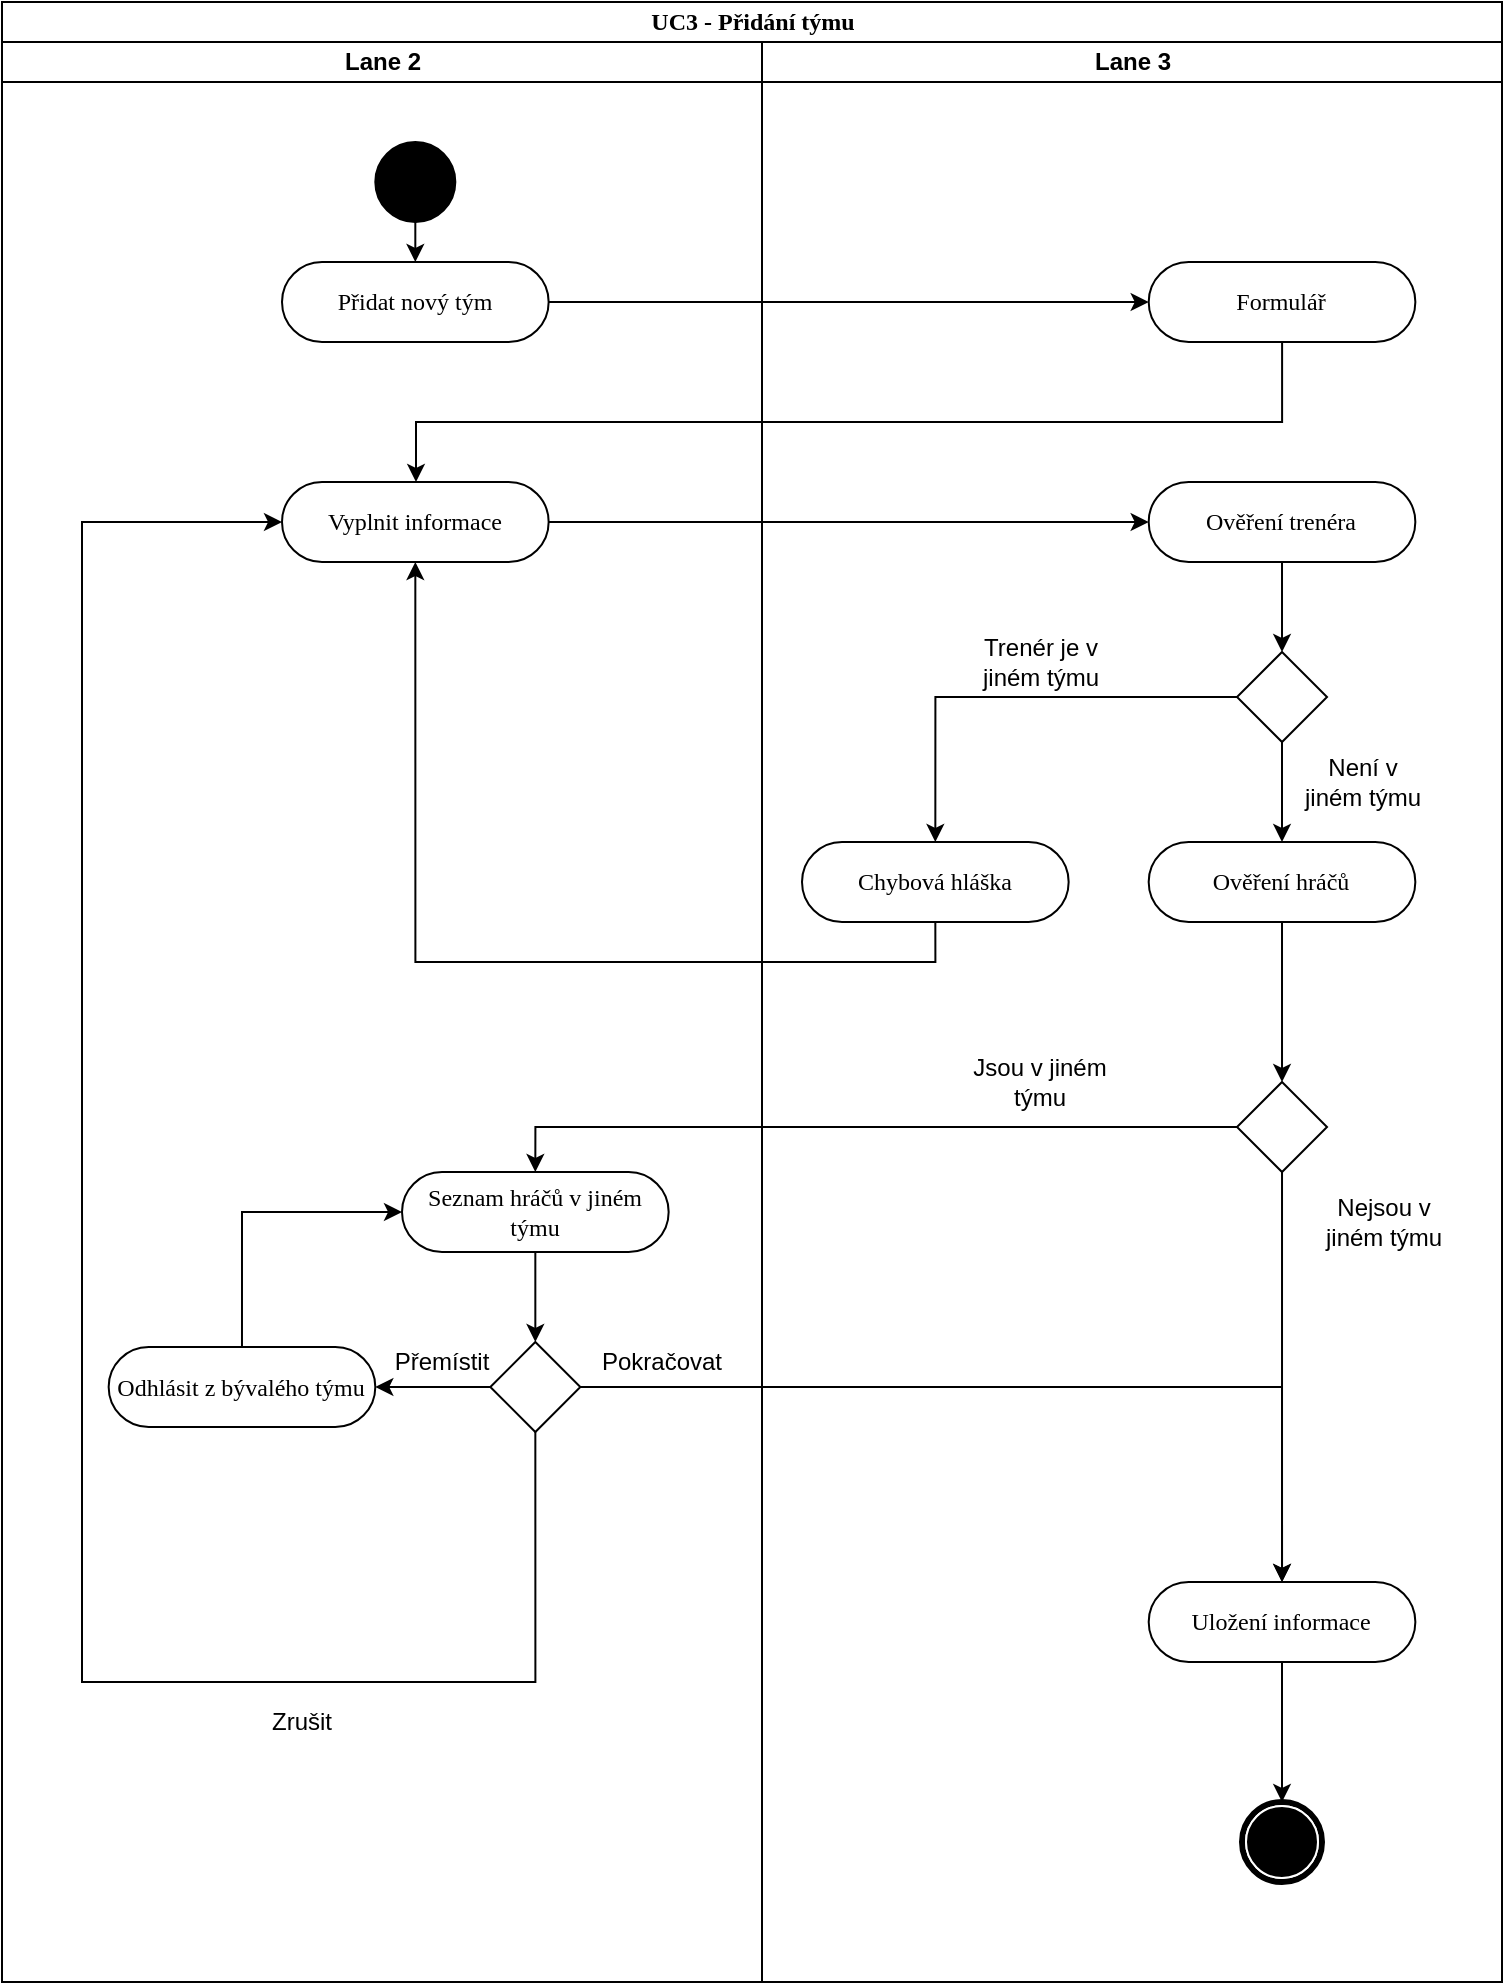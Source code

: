 <mxfile version="14.1.1" type="github">
  <diagram name="Page-1" id="0783ab3e-0a74-02c8-0abd-f7b4e66b4bec">
    <mxGraphModel dx="1422" dy="794" grid="1" gridSize="10" guides="1" tooltips="1" connect="1" arrows="1" fold="1" page="1" pageScale="1" pageWidth="850" pageHeight="1100" background="#ffffff" math="0" shadow="0">
      <root>
        <mxCell id="0" />
        <mxCell id="1" parent="0" />
        <mxCell id="1c1d494c118603dd-1" value="UC3 - Přidání týmu" style="swimlane;html=1;childLayout=stackLayout;startSize=20;rounded=0;shadow=0;comic=0;labelBackgroundColor=none;strokeWidth=1;fontFamily=Verdana;fontSize=12;align=center;" parent="1" vertex="1">
          <mxGeometry x="40" y="20" width="750" height="990" as="geometry" />
        </mxCell>
        <mxCell id="bf48zWtr6IkKo6rd0Vpl-6" value="" style="edgeStyle=orthogonalEdgeStyle;rounded=0;orthogonalLoop=1;jettySize=auto;html=1;" parent="1c1d494c118603dd-1" source="bf48zWtr6IkKo6rd0Vpl-2" target="bf48zWtr6IkKo6rd0Vpl-5" edge="1">
          <mxGeometry relative="1" as="geometry">
            <Array as="points">
              <mxPoint x="640" y="210" />
              <mxPoint x="207" y="210" />
            </Array>
          </mxGeometry>
        </mxCell>
        <mxCell id="bf48zWtr6IkKo6rd0Vpl-3" value="" style="edgeStyle=orthogonalEdgeStyle;rounded=0;orthogonalLoop=1;jettySize=auto;html=1;" parent="1c1d494c118603dd-1" source="bf48zWtr6IkKo6rd0Vpl-1" target="bf48zWtr6IkKo6rd0Vpl-2" edge="1">
          <mxGeometry relative="1" as="geometry" />
        </mxCell>
        <mxCell id="UaZL2YHlJumYdDZByKz9-1" style="edgeStyle=orthogonalEdgeStyle;rounded=0;orthogonalLoop=1;jettySize=auto;html=1;exitX=1;exitY=0.5;exitDx=0;exitDy=0;entryX=0;entryY=0.5;entryDx=0;entryDy=0;" edge="1" parent="1c1d494c118603dd-1" source="bf48zWtr6IkKo6rd0Vpl-5" target="bf48zWtr6IkKo6rd0Vpl-11">
          <mxGeometry relative="1" as="geometry" />
        </mxCell>
        <mxCell id="1c1d494c118603dd-3" value="Lane 2" style="swimlane;html=1;startSize=20;" parent="1c1d494c118603dd-1" vertex="1">
          <mxGeometry y="20" width="380" height="970" as="geometry" />
        </mxCell>
        <mxCell id="60571a20871a0731-4" value="" style="ellipse;whiteSpace=wrap;html=1;rounded=0;shadow=0;comic=0;labelBackgroundColor=none;strokeWidth=1;fillColor=#000000;fontFamily=Verdana;fontSize=12;align=center;" parent="1c1d494c118603dd-3" vertex="1">
          <mxGeometry x="186.66" y="50" width="40" height="40" as="geometry" />
        </mxCell>
        <mxCell id="bf48zWtr6IkKo6rd0Vpl-5" value="Vyplnit informace" style="rounded=1;whiteSpace=wrap;html=1;shadow=0;comic=0;labelBackgroundColor=none;strokeWidth=1;fontFamily=Verdana;fontSize=12;align=center;arcSize=50;" parent="1c1d494c118603dd-3" vertex="1">
          <mxGeometry x="140" y="220" width="133.33" height="40" as="geometry" />
        </mxCell>
        <mxCell id="bf48zWtr6IkKo6rd0Vpl-1" value="Přidat nový tým" style="rounded=1;whiteSpace=wrap;html=1;shadow=0;comic=0;labelBackgroundColor=none;strokeWidth=1;fontFamily=Verdana;fontSize=12;align=center;arcSize=50;" parent="1c1d494c118603dd-3" vertex="1">
          <mxGeometry x="140" y="110" width="133.33" height="40" as="geometry" />
        </mxCell>
        <mxCell id="bf48zWtr6IkKo6rd0Vpl-4" style="edgeStyle=orthogonalEdgeStyle;rounded=0;orthogonalLoop=1;jettySize=auto;html=1;exitX=0.5;exitY=1;exitDx=0;exitDy=0;entryX=0.5;entryY=0;entryDx=0;entryDy=0;" parent="1c1d494c118603dd-3" source="60571a20871a0731-4" target="bf48zWtr6IkKo6rd0Vpl-1" edge="1">
          <mxGeometry relative="1" as="geometry" />
        </mxCell>
        <mxCell id="bf48zWtr6IkKo6rd0Vpl-20" value="Seznam hráčů v jiném týmu" style="rounded=1;whiteSpace=wrap;html=1;shadow=0;comic=0;labelBackgroundColor=none;strokeWidth=1;fontFamily=Verdana;fontSize=12;align=center;arcSize=50;" parent="1c1d494c118603dd-3" vertex="1">
          <mxGeometry x="200.0" y="565" width="133.33" height="40" as="geometry" />
        </mxCell>
        <mxCell id="UaZL2YHlJumYdDZByKz9-17" style="edgeStyle=orthogonalEdgeStyle;rounded=0;orthogonalLoop=1;jettySize=auto;html=1;exitX=0;exitY=0.5;exitDx=0;exitDy=0;entryX=1;entryY=0.5;entryDx=0;entryDy=0;" edge="1" parent="1c1d494c118603dd-3" source="bf48zWtr6IkKo6rd0Vpl-22" target="bf48zWtr6IkKo6rd0Vpl-27">
          <mxGeometry relative="1" as="geometry" />
        </mxCell>
        <mxCell id="UaZL2YHlJumYdDZByKz9-19" style="edgeStyle=orthogonalEdgeStyle;rounded=0;orthogonalLoop=1;jettySize=auto;html=1;exitX=0.5;exitY=1;exitDx=0;exitDy=0;entryX=0;entryY=0.5;entryDx=0;entryDy=0;" edge="1" parent="1c1d494c118603dd-3" source="bf48zWtr6IkKo6rd0Vpl-22" target="bf48zWtr6IkKo6rd0Vpl-5">
          <mxGeometry relative="1" as="geometry">
            <mxPoint x="30" y="500" as="targetPoint" />
            <Array as="points">
              <mxPoint x="267" y="820" />
              <mxPoint x="40" y="820" />
              <mxPoint x="40" y="240" />
            </Array>
          </mxGeometry>
        </mxCell>
        <mxCell id="bf48zWtr6IkKo6rd0Vpl-22" value="" style="rhombus;whiteSpace=wrap;html=1;" parent="1c1d494c118603dd-3" vertex="1">
          <mxGeometry x="244.17" y="650" width="45" height="45" as="geometry" />
        </mxCell>
        <mxCell id="bf48zWtr6IkKo6rd0Vpl-23" style="edgeStyle=orthogonalEdgeStyle;rounded=0;orthogonalLoop=1;jettySize=auto;html=1;exitX=0.5;exitY=1;exitDx=0;exitDy=0;entryX=0.5;entryY=0;entryDx=0;entryDy=0;" parent="1c1d494c118603dd-3" source="bf48zWtr6IkKo6rd0Vpl-20" target="bf48zWtr6IkKo6rd0Vpl-22" edge="1">
          <mxGeometry relative="1" as="geometry" />
        </mxCell>
        <mxCell id="bf48zWtr6IkKo6rd0Vpl-25" value="Pokračovat" style="text;html=1;strokeColor=none;fillColor=none;align=center;verticalAlign=middle;whiteSpace=wrap;rounded=0;" parent="1c1d494c118603dd-3" vertex="1">
          <mxGeometry x="310" y="650" width="40" height="20" as="geometry" />
        </mxCell>
        <mxCell id="bf48zWtr6IkKo6rd0Vpl-26" value="Přemístit" style="text;html=1;strokeColor=none;fillColor=none;align=center;verticalAlign=middle;whiteSpace=wrap;rounded=0;" parent="1c1d494c118603dd-3" vertex="1">
          <mxGeometry x="200" y="650" width="40" height="20" as="geometry" />
        </mxCell>
        <mxCell id="UaZL2YHlJumYdDZByKz9-18" style="edgeStyle=orthogonalEdgeStyle;rounded=0;orthogonalLoop=1;jettySize=auto;html=1;exitX=0.5;exitY=0;exitDx=0;exitDy=0;entryX=0;entryY=0.5;entryDx=0;entryDy=0;" edge="1" parent="1c1d494c118603dd-3" source="bf48zWtr6IkKo6rd0Vpl-27" target="bf48zWtr6IkKo6rd0Vpl-20">
          <mxGeometry relative="1" as="geometry" />
        </mxCell>
        <mxCell id="bf48zWtr6IkKo6rd0Vpl-27" value="Odhlásit z bývalého týmu" style="rounded=1;whiteSpace=wrap;html=1;shadow=0;comic=0;labelBackgroundColor=none;strokeWidth=1;fontFamily=Verdana;fontSize=12;align=center;arcSize=50;" parent="1c1d494c118603dd-3" vertex="1">
          <mxGeometry x="53.33" y="652.5" width="133.33" height="40" as="geometry" />
        </mxCell>
        <mxCell id="UaZL2YHlJumYdDZByKz9-20" value="Zrušit" style="text;html=1;strokeColor=none;fillColor=none;align=center;verticalAlign=middle;whiteSpace=wrap;rounded=0;" vertex="1" parent="1c1d494c118603dd-3">
          <mxGeometry x="130" y="830" width="40" height="20" as="geometry" />
        </mxCell>
        <mxCell id="UaZL2YHlJumYdDZByKz9-4" style="edgeStyle=orthogonalEdgeStyle;rounded=0;orthogonalLoop=1;jettySize=auto;html=1;exitX=1;exitY=0.5;exitDx=0;exitDy=0;entryX=0.5;entryY=0;entryDx=0;entryDy=0;" edge="1" parent="1c1d494c118603dd-1" source="bf48zWtr6IkKo6rd0Vpl-22" target="bf48zWtr6IkKo6rd0Vpl-17">
          <mxGeometry relative="1" as="geometry" />
        </mxCell>
        <mxCell id="1c1d494c118603dd-4" value="Lane 3" style="swimlane;html=1;startSize=20;" parent="1c1d494c118603dd-1" vertex="1">
          <mxGeometry x="380" y="20" width="370" height="970" as="geometry" />
        </mxCell>
        <mxCell id="60571a20871a0731-5" value="" style="shape=mxgraph.bpmn.shape;html=1;verticalLabelPosition=bottom;labelBackgroundColor=#ffffff;verticalAlign=top;perimeter=ellipsePerimeter;outline=end;symbol=terminate;rounded=0;shadow=0;comic=0;strokeWidth=1;fontFamily=Verdana;fontSize=12;align=center;" parent="1c1d494c118603dd-4" vertex="1">
          <mxGeometry x="240" y="880" width="40" height="40" as="geometry" />
        </mxCell>
        <mxCell id="bf48zWtr6IkKo6rd0Vpl-2" value="Formulář" style="rounded=1;whiteSpace=wrap;html=1;shadow=0;comic=0;labelBackgroundColor=none;strokeWidth=1;fontFamily=Verdana;fontSize=12;align=center;arcSize=50;" parent="1c1d494c118603dd-4" vertex="1">
          <mxGeometry x="193.35" y="110" width="133.33" height="40" as="geometry" />
        </mxCell>
        <mxCell id="bf48zWtr6IkKo6rd0Vpl-14" style="edgeStyle=orthogonalEdgeStyle;rounded=0;orthogonalLoop=1;jettySize=auto;html=1;exitX=0.5;exitY=1;exitDx=0;exitDy=0;entryX=0.5;entryY=0;entryDx=0;entryDy=0;" parent="1c1d494c118603dd-4" source="bf48zWtr6IkKo6rd0Vpl-11" target="bf48zWtr6IkKo6rd0Vpl-13" edge="1">
          <mxGeometry relative="1" as="geometry" />
        </mxCell>
        <mxCell id="bf48zWtr6IkKo6rd0Vpl-11" value="Ověření trenéra" style="rounded=1;whiteSpace=wrap;html=1;shadow=0;comic=0;labelBackgroundColor=none;strokeWidth=1;fontFamily=Verdana;fontSize=12;align=center;arcSize=50;" parent="1c1d494c118603dd-4" vertex="1">
          <mxGeometry x="193.34" y="220" width="133.33" height="40" as="geometry" />
        </mxCell>
        <mxCell id="UaZL2YHlJumYdDZByKz9-14" style="edgeStyle=orthogonalEdgeStyle;rounded=0;orthogonalLoop=1;jettySize=auto;html=1;exitX=0.5;exitY=1;exitDx=0;exitDy=0;entryX=0.5;entryY=0;entryDx=0;entryDy=0;" edge="1" parent="1c1d494c118603dd-4" source="bf48zWtr6IkKo6rd0Vpl-13" target="bf48zWtr6IkKo6rd0Vpl-7">
          <mxGeometry relative="1" as="geometry" />
        </mxCell>
        <mxCell id="UaZL2YHlJumYdDZByKz9-15" style="edgeStyle=orthogonalEdgeStyle;rounded=0;orthogonalLoop=1;jettySize=auto;html=1;exitX=0;exitY=0.5;exitDx=0;exitDy=0;entryX=0.5;entryY=0;entryDx=0;entryDy=0;" edge="1" parent="1c1d494c118603dd-4" source="bf48zWtr6IkKo6rd0Vpl-13" target="bf48zWtr6IkKo6rd0Vpl-30">
          <mxGeometry relative="1" as="geometry" />
        </mxCell>
        <mxCell id="bf48zWtr6IkKo6rd0Vpl-13" value="" style="rhombus;whiteSpace=wrap;html=1;" parent="1c1d494c118603dd-4" vertex="1">
          <mxGeometry x="237.51" y="305" width="45" height="45" as="geometry" />
        </mxCell>
        <mxCell id="bf48zWtr6IkKo6rd0Vpl-18" style="edgeStyle=orthogonalEdgeStyle;rounded=0;orthogonalLoop=1;jettySize=auto;html=1;exitX=0.5;exitY=1;exitDx=0;exitDy=0;entryX=0.5;entryY=0;entryDx=0;entryDy=0;" parent="1c1d494c118603dd-4" source="bf48zWtr6IkKo6rd0Vpl-17" target="60571a20871a0731-5" edge="1">
          <mxGeometry relative="1" as="geometry" />
        </mxCell>
        <mxCell id="bf48zWtr6IkKo6rd0Vpl-17" value="Uložení informace" style="rounded=1;whiteSpace=wrap;html=1;shadow=0;comic=0;labelBackgroundColor=none;strokeWidth=1;fontFamily=Verdana;fontSize=12;align=center;arcSize=50;" parent="1c1d494c118603dd-4" vertex="1">
          <mxGeometry x="193.35" y="770" width="133.33" height="40" as="geometry" />
        </mxCell>
        <mxCell id="bf48zWtr6IkKo6rd0Vpl-16" value="Není v jiném týmu" style="text;html=1;strokeColor=none;fillColor=none;align=center;verticalAlign=middle;whiteSpace=wrap;rounded=0;" parent="1c1d494c118603dd-4" vertex="1">
          <mxGeometry x="268.33" y="360" width="65" height="20" as="geometry" />
        </mxCell>
        <mxCell id="bf48zWtr6IkKo6rd0Vpl-9" value="" style="rhombus;whiteSpace=wrap;html=1;" parent="1c1d494c118603dd-4" vertex="1">
          <mxGeometry x="237.51" y="520" width="45" height="45" as="geometry" />
        </mxCell>
        <mxCell id="1iP0oBVXUrqY_fu9MYYH-1" value="Jsou v jiném týmu" style="text;html=1;strokeColor=none;fillColor=none;align=center;verticalAlign=middle;whiteSpace=wrap;rounded=0;" parent="1c1d494c118603dd-4" vertex="1">
          <mxGeometry x="104.16" y="510" width="70" height="20" as="geometry" />
        </mxCell>
        <mxCell id="bf48zWtr6IkKo6rd0Vpl-15" value="Nejsou v jiném týmu" style="text;html=1;strokeColor=none;fillColor=none;align=center;verticalAlign=middle;whiteSpace=wrap;rounded=0;" parent="1c1d494c118603dd-4" vertex="1">
          <mxGeometry x="280" y="580" width="62" height="20" as="geometry" />
        </mxCell>
        <mxCell id="bf48zWtr6IkKo6rd0Vpl-7" value="Ověření hráčů" style="rounded=1;whiteSpace=wrap;html=1;shadow=0;comic=0;labelBackgroundColor=none;strokeWidth=1;fontFamily=Verdana;fontSize=12;align=center;arcSize=50;" parent="1c1d494c118603dd-4" vertex="1">
          <mxGeometry x="193.34" y="400" width="133.33" height="40" as="geometry" />
        </mxCell>
        <mxCell id="UaZL2YHlJumYdDZByKz9-5" style="edgeStyle=orthogonalEdgeStyle;rounded=0;orthogonalLoop=1;jettySize=auto;html=1;exitX=0.5;exitY=1;exitDx=0;exitDy=0;entryX=0.5;entryY=0;entryDx=0;entryDy=0;" edge="1" parent="1c1d494c118603dd-4" source="bf48zWtr6IkKo6rd0Vpl-7" target="bf48zWtr6IkKo6rd0Vpl-9">
          <mxGeometry relative="1" as="geometry">
            <mxPoint x="107" y="520" as="targetPoint" />
          </mxGeometry>
        </mxCell>
        <mxCell id="UaZL2YHlJumYdDZByKz9-6" style="edgeStyle=orthogonalEdgeStyle;rounded=0;orthogonalLoop=1;jettySize=auto;html=1;exitX=0.5;exitY=1;exitDx=0;exitDy=0;entryX=0.5;entryY=0;entryDx=0;entryDy=0;" edge="1" parent="1c1d494c118603dd-4" source="bf48zWtr6IkKo6rd0Vpl-9" target="bf48zWtr6IkKo6rd0Vpl-17">
          <mxGeometry relative="1" as="geometry">
            <mxPoint x="420" y="760" as="targetPoint" />
          </mxGeometry>
        </mxCell>
        <mxCell id="bf48zWtr6IkKo6rd0Vpl-30" value="Chybová hláška" style="rounded=1;whiteSpace=wrap;html=1;shadow=0;comic=0;labelBackgroundColor=none;strokeWidth=1;fontFamily=Verdana;fontSize=12;align=center;arcSize=50;" parent="1c1d494c118603dd-4" vertex="1">
          <mxGeometry x="20" y="400" width="133.33" height="40" as="geometry" />
        </mxCell>
        <mxCell id="bf48zWtr6IkKo6rd0Vpl-32" value="Trenér je v jiném týmu" style="text;html=1;strokeColor=none;fillColor=none;align=center;verticalAlign=middle;whiteSpace=wrap;rounded=0;" parent="1c1d494c118603dd-4" vertex="1">
          <mxGeometry x="101.66" y="300" width="75" height="20" as="geometry" />
        </mxCell>
        <mxCell id="UaZL2YHlJumYdDZByKz9-11" style="edgeStyle=orthogonalEdgeStyle;rounded=0;orthogonalLoop=1;jettySize=auto;html=1;exitX=0;exitY=0.5;exitDx=0;exitDy=0;entryX=0.5;entryY=0;entryDx=0;entryDy=0;" edge="1" parent="1c1d494c118603dd-1" source="bf48zWtr6IkKo6rd0Vpl-9" target="bf48zWtr6IkKo6rd0Vpl-20">
          <mxGeometry relative="1" as="geometry" />
        </mxCell>
        <mxCell id="UaZL2YHlJumYdDZByKz9-16" style="edgeStyle=orthogonalEdgeStyle;rounded=0;orthogonalLoop=1;jettySize=auto;html=1;exitX=0.5;exitY=1;exitDx=0;exitDy=0;entryX=0.5;entryY=1;entryDx=0;entryDy=0;" edge="1" parent="1c1d494c118603dd-1" source="bf48zWtr6IkKo6rd0Vpl-30" target="bf48zWtr6IkKo6rd0Vpl-5">
          <mxGeometry relative="1" as="geometry" />
        </mxCell>
      </root>
    </mxGraphModel>
  </diagram>
</mxfile>
